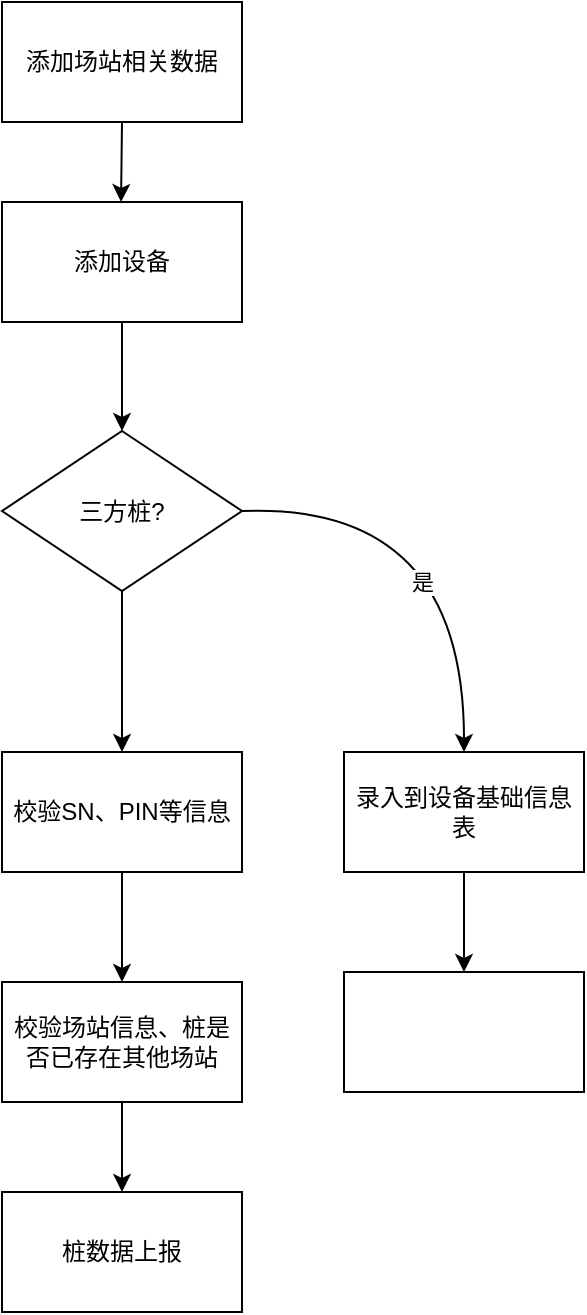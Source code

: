 <mxfile version="20.2.3" type="github">
  <diagram id="u-lC6ns9QtGNzlxNXnPt" name="第 1 页">
    <mxGraphModel dx="808" dy="866" grid="1" gridSize="10" guides="1" tooltips="1" connect="1" arrows="1" fold="1" page="1" pageScale="1" pageWidth="827" pageHeight="1169" math="0" shadow="0">
      <root>
        <mxCell id="0" />
        <mxCell id="1" parent="0" />
        <mxCell id="pm1I0I3YiPqy94Xw2DYR-47" value="添加场站相关数据" style="rounded=0;whiteSpace=wrap;html=1;" vertex="1" parent="1">
          <mxGeometry x="950" y="100" width="120" height="60" as="geometry" />
        </mxCell>
        <mxCell id="pm1I0I3YiPqy94Xw2DYR-48" value="" style="endArrow=classic;html=1;rounded=0;exitX=0.5;exitY=1;exitDx=0;exitDy=0;entryX=0.496;entryY=0;entryDx=0;entryDy=0;entryPerimeter=0;" edge="1" parent="1" source="pm1I0I3YiPqy94Xw2DYR-47" target="pm1I0I3YiPqy94Xw2DYR-49">
          <mxGeometry width="50" height="50" relative="1" as="geometry">
            <mxPoint x="1009.5" y="190" as="sourcePoint" />
            <mxPoint x="1009.5" y="230" as="targetPoint" />
          </mxGeometry>
        </mxCell>
        <mxCell id="pm1I0I3YiPqy94Xw2DYR-49" value="添加设备" style="rounded=0;whiteSpace=wrap;html=1;" vertex="1" parent="1">
          <mxGeometry x="950" y="200" width="120" height="60" as="geometry" />
        </mxCell>
        <mxCell id="pm1I0I3YiPqy94Xw2DYR-51" value="三方桩?" style="rhombus;whiteSpace=wrap;html=1;" vertex="1" parent="1">
          <mxGeometry x="950" y="314.5" width="120" height="80" as="geometry" />
        </mxCell>
        <mxCell id="pm1I0I3YiPqy94Xw2DYR-52" value="" style="endArrow=classic;html=1;rounded=0;exitX=0.5;exitY=1;exitDx=0;exitDy=0;entryX=0.5;entryY=0;entryDx=0;entryDy=0;" edge="1" parent="1" source="pm1I0I3YiPqy94Xw2DYR-49" target="pm1I0I3YiPqy94Xw2DYR-51">
          <mxGeometry width="50" height="50" relative="1" as="geometry">
            <mxPoint x="1009.98" y="310" as="sourcePoint" />
            <mxPoint x="1009.5" y="370" as="targetPoint" />
          </mxGeometry>
        </mxCell>
        <mxCell id="pm1I0I3YiPqy94Xw2DYR-53" value="" style="endArrow=classic;html=1;rounded=0;exitX=0.5;exitY=1;exitDx=0;exitDy=0;entryX=0.5;entryY=0;entryDx=0;entryDy=0;" edge="1" parent="1" source="pm1I0I3YiPqy94Xw2DYR-51" target="pm1I0I3YiPqy94Xw2DYR-55">
          <mxGeometry width="50" height="50" relative="1" as="geometry">
            <mxPoint x="1009.5" y="450" as="sourcePoint" />
            <mxPoint x="1010" y="470" as="targetPoint" />
          </mxGeometry>
        </mxCell>
        <mxCell id="pm1I0I3YiPqy94Xw2DYR-55" value="校验SN、PIN等信息" style="rounded=0;whiteSpace=wrap;html=1;" vertex="1" parent="1">
          <mxGeometry x="950" y="475" width="120" height="60" as="geometry" />
        </mxCell>
        <mxCell id="pm1I0I3YiPqy94Xw2DYR-59" value="校验场站信息、桩是否已存在其他场站" style="rounded=0;whiteSpace=wrap;html=1;" vertex="1" parent="1">
          <mxGeometry x="950" y="590" width="120" height="60" as="geometry" />
        </mxCell>
        <mxCell id="pm1I0I3YiPqy94Xw2DYR-62" value="" style="endArrow=classic;html=1;rounded=0;exitX=0.5;exitY=1;exitDx=0;exitDy=0;entryX=0.5;entryY=0;entryDx=0;entryDy=0;" edge="1" parent="1" source="pm1I0I3YiPqy94Xw2DYR-55" target="pm1I0I3YiPqy94Xw2DYR-59">
          <mxGeometry width="50" height="50" relative="1" as="geometry">
            <mxPoint x="1130" y="570" as="sourcePoint" />
            <mxPoint x="1130" y="620" as="targetPoint" />
          </mxGeometry>
        </mxCell>
        <mxCell id="pm1I0I3YiPqy94Xw2DYR-63" value="桩数据上报" style="rounded=0;whiteSpace=wrap;html=1;" vertex="1" parent="1">
          <mxGeometry x="950" y="695" width="120" height="60" as="geometry" />
        </mxCell>
        <mxCell id="pm1I0I3YiPqy94Xw2DYR-64" value="" style="endArrow=classic;html=1;rounded=0;exitX=0.5;exitY=1;exitDx=0;exitDy=0;entryX=0.5;entryY=0;entryDx=0;entryDy=0;" edge="1" parent="1" source="pm1I0I3YiPqy94Xw2DYR-59" target="pm1I0I3YiPqy94Xw2DYR-63">
          <mxGeometry width="50" height="50" relative="1" as="geometry">
            <mxPoint x="1019.98" y="680" as="sourcePoint" />
            <mxPoint x="1019.5" y="740" as="targetPoint" />
          </mxGeometry>
        </mxCell>
        <mxCell id="pm1I0I3YiPqy94Xw2DYR-78" value="" style="edgeStyle=orthogonalEdgeStyle;curved=1;orthogonalLoop=1;jettySize=auto;html=1;" edge="1" parent="1" source="pm1I0I3YiPqy94Xw2DYR-71" target="pm1I0I3YiPqy94Xw2DYR-77">
          <mxGeometry relative="1" as="geometry" />
        </mxCell>
        <mxCell id="pm1I0I3YiPqy94Xw2DYR-71" value="录入到设备基础信息表" style="rounded=0;whiteSpace=wrap;html=1;" vertex="1" parent="1">
          <mxGeometry x="1121" y="475" width="120" height="60" as="geometry" />
        </mxCell>
        <mxCell id="pm1I0I3YiPqy94Xw2DYR-74" value="是" style="endArrow=classic;html=1;exitX=1;exitY=0.5;exitDx=0;exitDy=0;entryX=0.5;entryY=0;entryDx=0;entryDy=0;curved=1;" edge="1" parent="1" source="pm1I0I3YiPqy94Xw2DYR-51" target="pm1I0I3YiPqy94Xw2DYR-71">
          <mxGeometry x="0.28" y="-21" width="50" height="50" relative="1" as="geometry">
            <mxPoint x="1270" y="375" as="sourcePoint" />
            <mxPoint x="1180" y="470" as="targetPoint" />
            <Array as="points">
              <mxPoint x="1181" y="350" />
            </Array>
            <mxPoint as="offset" />
          </mxGeometry>
        </mxCell>
        <mxCell id="pm1I0I3YiPqy94Xw2DYR-77" value="" style="whiteSpace=wrap;html=1;rounded=0;" vertex="1" parent="1">
          <mxGeometry x="1121" y="585" width="120" height="60" as="geometry" />
        </mxCell>
      </root>
    </mxGraphModel>
  </diagram>
</mxfile>
